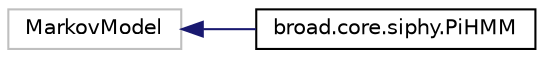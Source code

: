 digraph "Graphical Class Hierarchy"
{
  edge [fontname="Helvetica",fontsize="10",labelfontname="Helvetica",labelfontsize="10"];
  node [fontname="Helvetica",fontsize="10",shape=record];
  rankdir="LR";
  Node1 [label="MarkovModel",height=0.2,width=0.4,color="grey75", fillcolor="white", style="filled"];
  Node1 -> Node2 [dir="back",color="midnightblue",fontsize="10",style="solid",fontname="Helvetica"];
  Node2 [label="broad.core.siphy.PiHMM",height=0.2,width=0.4,color="black", fillcolor="white", style="filled",URL="$classbroad_1_1core_1_1siphy_1_1_pi_h_m_m.html"];
}
